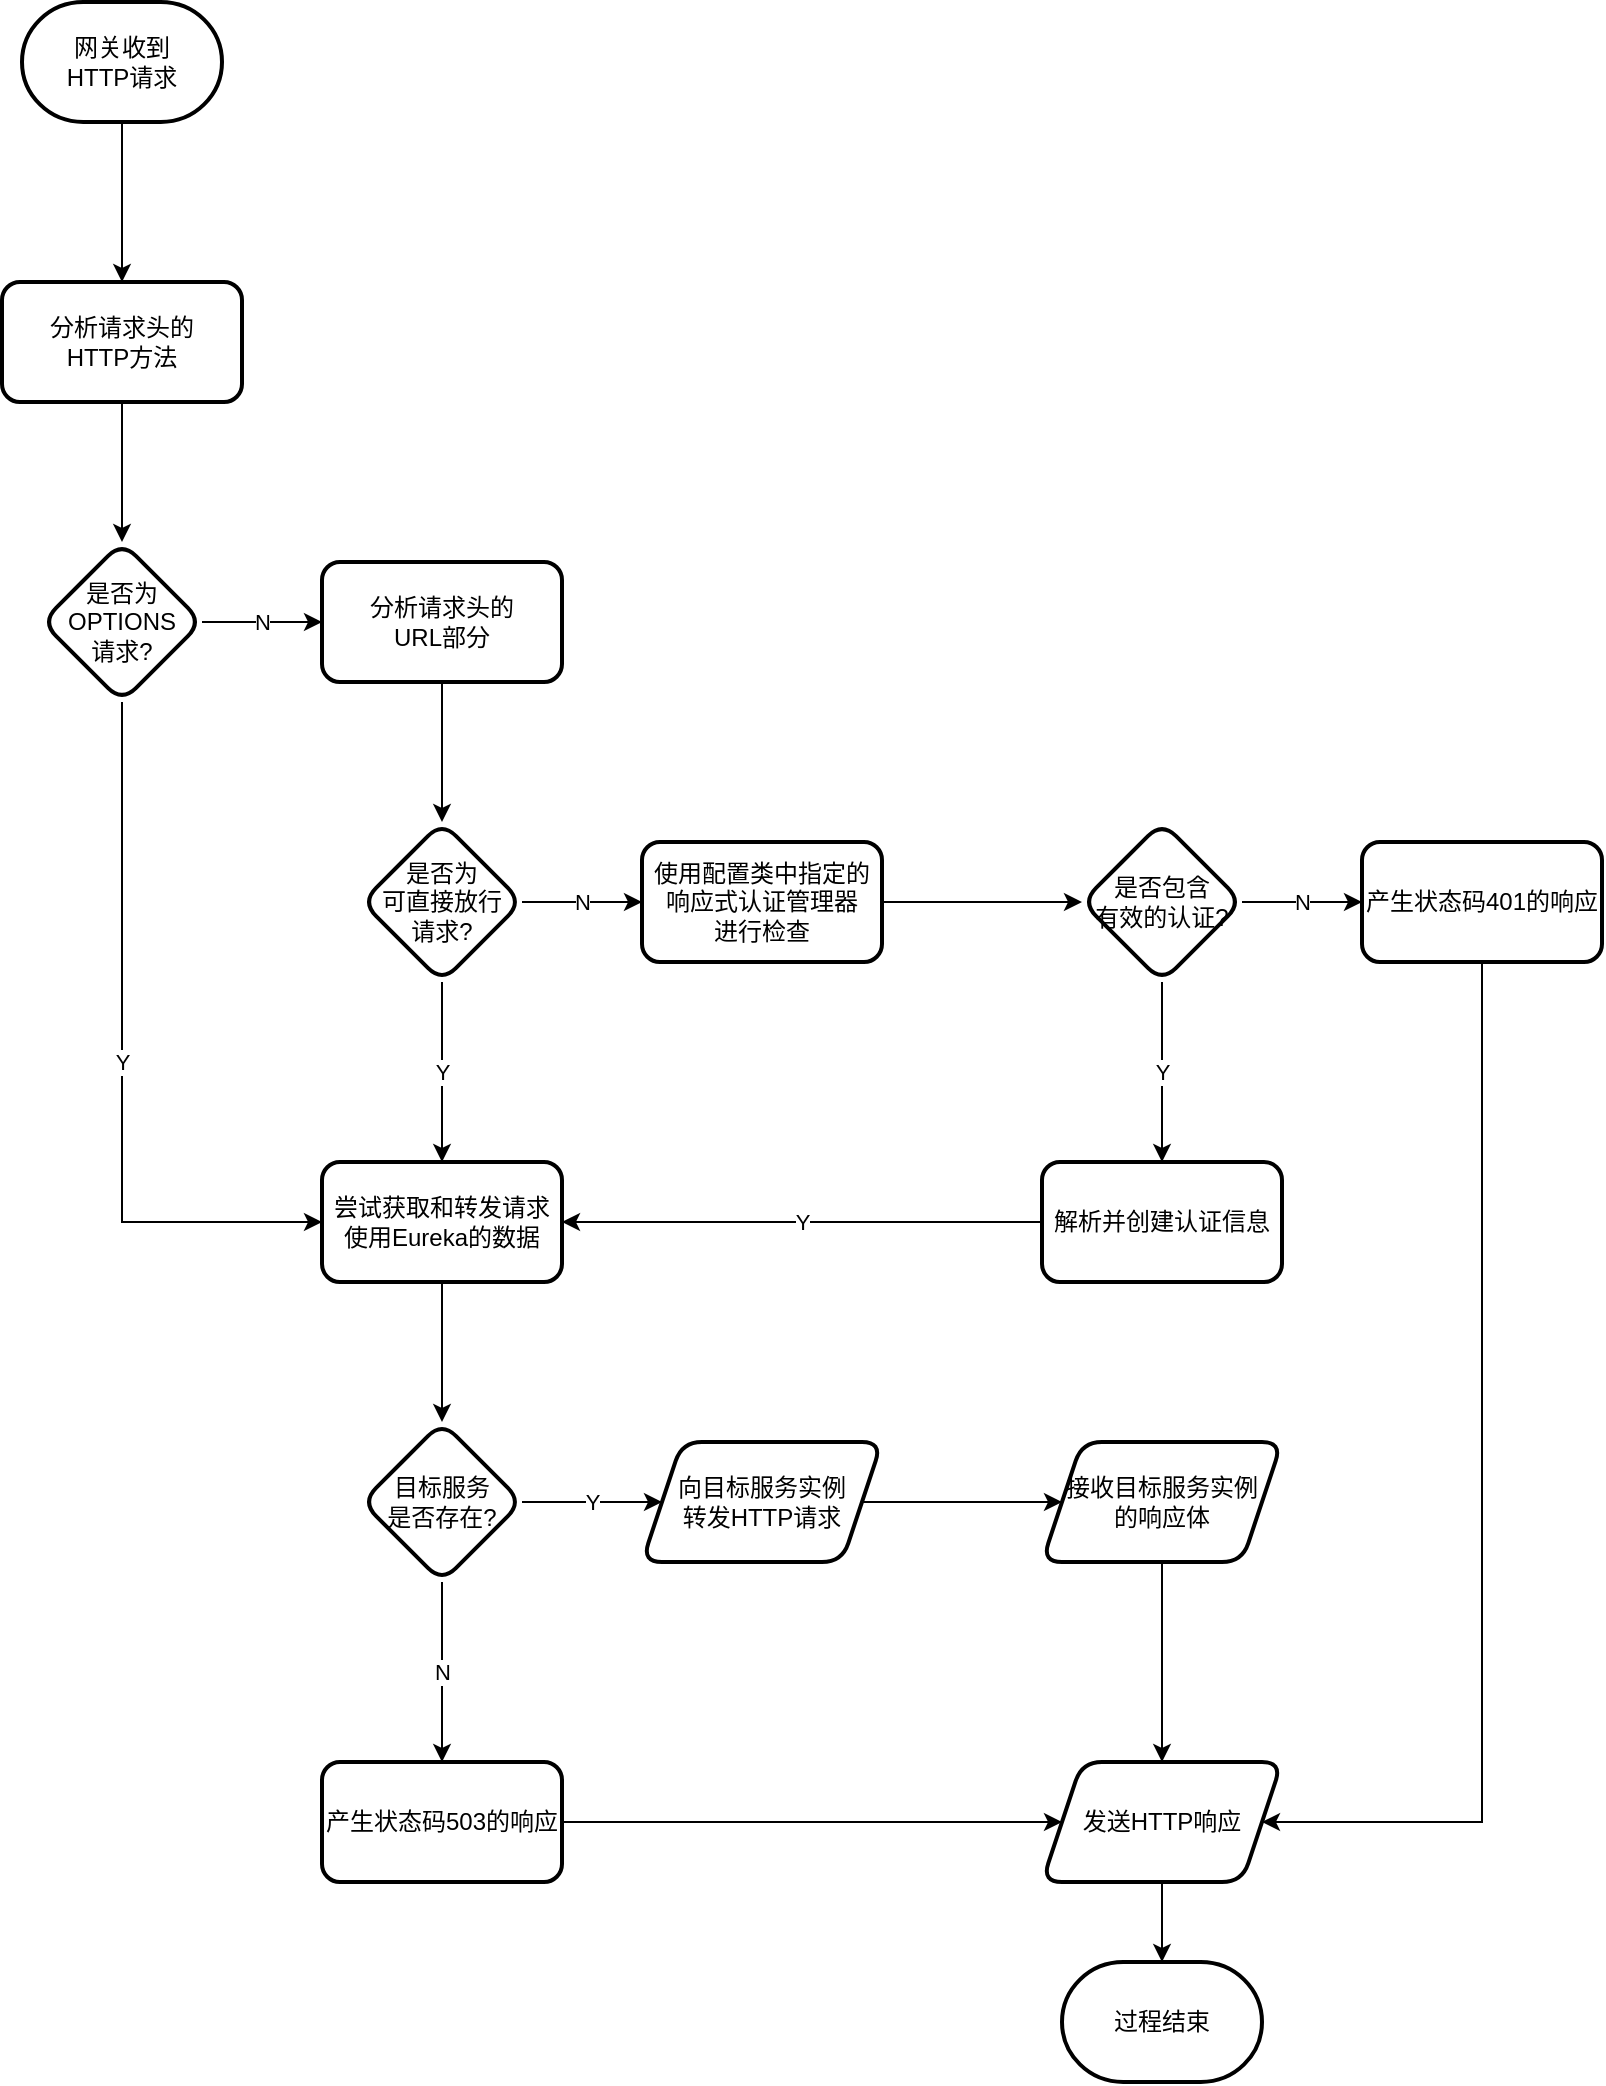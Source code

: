 <mxfile version="24.3.0" type="github">
  <diagram id="C5RBs43oDa-KdzZeNtuy" name="Page-1">
    <mxGraphModel dx="2100" dy="1222" grid="1" gridSize="10" guides="1" tooltips="1" connect="1" arrows="1" fold="1" page="1" pageScale="1" pageWidth="827" pageHeight="1169" math="0" shadow="0">
      <root>
        <mxCell id="WIyWlLk6GJQsqaUBKTNV-0" />
        <mxCell id="WIyWlLk6GJQsqaUBKTNV-1" parent="WIyWlLk6GJQsqaUBKTNV-0" />
        <mxCell id="PgsVm0p4_of5vIdET5s7-9" value="" style="edgeStyle=orthogonalEdgeStyle;rounded=0;orthogonalLoop=1;jettySize=auto;html=1;" edge="1" parent="WIyWlLk6GJQsqaUBKTNV-1" source="PgsVm0p4_of5vIdET5s7-0" target="PgsVm0p4_of5vIdET5s7-3">
          <mxGeometry relative="1" as="geometry" />
        </mxCell>
        <mxCell id="PgsVm0p4_of5vIdET5s7-0" value="网关收到&lt;div&gt;HTTP请求&lt;/div&gt;" style="strokeWidth=2;html=1;shape=mxgraph.flowchart.terminator;whiteSpace=wrap;" vertex="1" parent="WIyWlLk6GJQsqaUBKTNV-1">
          <mxGeometry x="120" y="80" width="100" height="60" as="geometry" />
        </mxCell>
        <mxCell id="PgsVm0p4_of5vIdET5s7-6" value="" style="edgeStyle=orthogonalEdgeStyle;rounded=0;orthogonalLoop=1;jettySize=auto;html=1;" edge="1" parent="WIyWlLk6GJQsqaUBKTNV-1" source="PgsVm0p4_of5vIdET5s7-3" target="PgsVm0p4_of5vIdET5s7-5">
          <mxGeometry relative="1" as="geometry" />
        </mxCell>
        <mxCell id="PgsVm0p4_of5vIdET5s7-3" value="分析请求头的&lt;div&gt;HTTP方法&lt;/div&gt;" style="rounded=1;whiteSpace=wrap;html=1;strokeWidth=2;" vertex="1" parent="WIyWlLk6GJQsqaUBKTNV-1">
          <mxGeometry x="110" y="220" width="120" height="60" as="geometry" />
        </mxCell>
        <mxCell id="PgsVm0p4_of5vIdET5s7-12" value="N" style="edgeStyle=orthogonalEdgeStyle;rounded=0;orthogonalLoop=1;jettySize=auto;html=1;" edge="1" parent="WIyWlLk6GJQsqaUBKTNV-1" source="PgsVm0p4_of5vIdET5s7-5" target="PgsVm0p4_of5vIdET5s7-11">
          <mxGeometry relative="1" as="geometry" />
        </mxCell>
        <mxCell id="PgsVm0p4_of5vIdET5s7-14" value="Y" style="edgeStyle=orthogonalEdgeStyle;rounded=0;orthogonalLoop=1;jettySize=auto;html=1;entryX=0;entryY=0.5;entryDx=0;entryDy=0;" edge="1" parent="WIyWlLk6GJQsqaUBKTNV-1" source="PgsVm0p4_of5vIdET5s7-5" target="PgsVm0p4_of5vIdET5s7-19">
          <mxGeometry relative="1" as="geometry">
            <mxPoint x="170" y="520" as="targetPoint" />
            <Array as="points">
              <mxPoint x="170" y="690" />
            </Array>
          </mxGeometry>
        </mxCell>
        <mxCell id="PgsVm0p4_of5vIdET5s7-5" value="是否为&lt;div&gt;OPTIONS&lt;div&gt;请求?&lt;/div&gt;&lt;/div&gt;" style="rhombus;whiteSpace=wrap;html=1;rounded=1;strokeWidth=2;" vertex="1" parent="WIyWlLk6GJQsqaUBKTNV-1">
          <mxGeometry x="130" y="350" width="80" height="80" as="geometry" />
        </mxCell>
        <mxCell id="PgsVm0p4_of5vIdET5s7-16" value="" style="edgeStyle=orthogonalEdgeStyle;rounded=0;orthogonalLoop=1;jettySize=auto;html=1;" edge="1" parent="WIyWlLk6GJQsqaUBKTNV-1" source="PgsVm0p4_of5vIdET5s7-11" target="PgsVm0p4_of5vIdET5s7-15">
          <mxGeometry relative="1" as="geometry" />
        </mxCell>
        <mxCell id="PgsVm0p4_of5vIdET5s7-11" value="分析请求头的&lt;div&gt;URL部分&lt;/div&gt;" style="whiteSpace=wrap;html=1;rounded=1;strokeWidth=2;" vertex="1" parent="WIyWlLk6GJQsqaUBKTNV-1">
          <mxGeometry x="270" y="360" width="120" height="60" as="geometry" />
        </mxCell>
        <mxCell id="PgsVm0p4_of5vIdET5s7-18" value="N" style="edgeStyle=orthogonalEdgeStyle;rounded=0;orthogonalLoop=1;jettySize=auto;html=1;" edge="1" parent="WIyWlLk6GJQsqaUBKTNV-1" source="PgsVm0p4_of5vIdET5s7-15" target="PgsVm0p4_of5vIdET5s7-17">
          <mxGeometry relative="1" as="geometry" />
        </mxCell>
        <mxCell id="PgsVm0p4_of5vIdET5s7-20" value="Y" style="edgeStyle=orthogonalEdgeStyle;rounded=0;orthogonalLoop=1;jettySize=auto;html=1;" edge="1" parent="WIyWlLk6GJQsqaUBKTNV-1" source="PgsVm0p4_of5vIdET5s7-15" target="PgsVm0p4_of5vIdET5s7-19">
          <mxGeometry relative="1" as="geometry" />
        </mxCell>
        <mxCell id="PgsVm0p4_of5vIdET5s7-15" value="是否为&lt;div&gt;可直接放行&lt;/div&gt;&lt;div&gt;请求?&lt;/div&gt;" style="rhombus;whiteSpace=wrap;html=1;rounded=1;strokeWidth=2;" vertex="1" parent="WIyWlLk6GJQsqaUBKTNV-1">
          <mxGeometry x="290" y="490" width="80" height="80" as="geometry" />
        </mxCell>
        <mxCell id="PgsVm0p4_of5vIdET5s7-24" value="" style="edgeStyle=orthogonalEdgeStyle;rounded=0;orthogonalLoop=1;jettySize=auto;html=1;" edge="1" parent="WIyWlLk6GJQsqaUBKTNV-1" source="PgsVm0p4_of5vIdET5s7-17" target="PgsVm0p4_of5vIdET5s7-23">
          <mxGeometry relative="1" as="geometry" />
        </mxCell>
        <mxCell id="PgsVm0p4_of5vIdET5s7-17" value="使用配置类中指定的&lt;div&gt;响应式认证管理器&lt;/div&gt;&lt;div&gt;进行检查&lt;/div&gt;" style="whiteSpace=wrap;html=1;rounded=1;strokeWidth=2;" vertex="1" parent="WIyWlLk6GJQsqaUBKTNV-1">
          <mxGeometry x="430" y="500" width="120" height="60" as="geometry" />
        </mxCell>
        <mxCell id="PgsVm0p4_of5vIdET5s7-32" value="" style="edgeStyle=orthogonalEdgeStyle;rounded=0;orthogonalLoop=1;jettySize=auto;html=1;" edge="1" parent="WIyWlLk6GJQsqaUBKTNV-1" source="PgsVm0p4_of5vIdET5s7-19" target="PgsVm0p4_of5vIdET5s7-31">
          <mxGeometry relative="1" as="geometry" />
        </mxCell>
        <mxCell id="PgsVm0p4_of5vIdET5s7-19" value="尝试获取和转发请求&lt;div&gt;使用Eureka的数据&lt;/div&gt;" style="whiteSpace=wrap;html=1;rounded=1;strokeWidth=2;" vertex="1" parent="WIyWlLk6GJQsqaUBKTNV-1">
          <mxGeometry x="270" y="660" width="120" height="60" as="geometry" />
        </mxCell>
        <mxCell id="PgsVm0p4_of5vIdET5s7-26" value="N" style="edgeStyle=orthogonalEdgeStyle;rounded=0;orthogonalLoop=1;jettySize=auto;html=1;" edge="1" parent="WIyWlLk6GJQsqaUBKTNV-1" source="PgsVm0p4_of5vIdET5s7-23" target="PgsVm0p4_of5vIdET5s7-25">
          <mxGeometry relative="1" as="geometry" />
        </mxCell>
        <mxCell id="PgsVm0p4_of5vIdET5s7-29" value="Y" style="edgeStyle=orthogonalEdgeStyle;rounded=0;orthogonalLoop=1;jettySize=auto;html=1;" edge="1" parent="WIyWlLk6GJQsqaUBKTNV-1" source="PgsVm0p4_of5vIdET5s7-23" target="PgsVm0p4_of5vIdET5s7-28">
          <mxGeometry relative="1" as="geometry" />
        </mxCell>
        <mxCell id="PgsVm0p4_of5vIdET5s7-23" value="是否包含&lt;div&gt;有效的认证?&lt;/div&gt;" style="rhombus;whiteSpace=wrap;html=1;rounded=1;strokeWidth=2;" vertex="1" parent="WIyWlLk6GJQsqaUBKTNV-1">
          <mxGeometry x="650" y="490" width="80" height="80" as="geometry" />
        </mxCell>
        <mxCell id="PgsVm0p4_of5vIdET5s7-44" style="edgeStyle=orthogonalEdgeStyle;rounded=0;orthogonalLoop=1;jettySize=auto;html=1;entryX=1;entryY=0.5;entryDx=0;entryDy=0;" edge="1" parent="WIyWlLk6GJQsqaUBKTNV-1" source="PgsVm0p4_of5vIdET5s7-25" target="PgsVm0p4_of5vIdET5s7-41">
          <mxGeometry relative="1" as="geometry">
            <Array as="points">
              <mxPoint x="850" y="990" />
            </Array>
          </mxGeometry>
        </mxCell>
        <mxCell id="PgsVm0p4_of5vIdET5s7-25" value="产生状态码401的响应" style="whiteSpace=wrap;html=1;rounded=1;strokeWidth=2;" vertex="1" parent="WIyWlLk6GJQsqaUBKTNV-1">
          <mxGeometry x="790" y="500" width="120" height="60" as="geometry" />
        </mxCell>
        <mxCell id="PgsVm0p4_of5vIdET5s7-30" value="Y" style="edgeStyle=orthogonalEdgeStyle;rounded=0;orthogonalLoop=1;jettySize=auto;html=1;" edge="1" parent="WIyWlLk6GJQsqaUBKTNV-1" source="PgsVm0p4_of5vIdET5s7-28" target="PgsVm0p4_of5vIdET5s7-19">
          <mxGeometry relative="1" as="geometry" />
        </mxCell>
        <mxCell id="PgsVm0p4_of5vIdET5s7-28" value="解析并创建认证信息" style="whiteSpace=wrap;html=1;rounded=1;strokeWidth=2;" vertex="1" parent="WIyWlLk6GJQsqaUBKTNV-1">
          <mxGeometry x="630" y="660" width="120" height="60" as="geometry" />
        </mxCell>
        <mxCell id="PgsVm0p4_of5vIdET5s7-34" value="N" style="edgeStyle=orthogonalEdgeStyle;rounded=0;orthogonalLoop=1;jettySize=auto;html=1;" edge="1" parent="WIyWlLk6GJQsqaUBKTNV-1" source="PgsVm0p4_of5vIdET5s7-31" target="PgsVm0p4_of5vIdET5s7-33">
          <mxGeometry relative="1" as="geometry" />
        </mxCell>
        <mxCell id="PgsVm0p4_of5vIdET5s7-38" value="Y" style="edgeStyle=orthogonalEdgeStyle;rounded=0;orthogonalLoop=1;jettySize=auto;html=1;" edge="1" parent="WIyWlLk6GJQsqaUBKTNV-1" source="PgsVm0p4_of5vIdET5s7-31" target="PgsVm0p4_of5vIdET5s7-37">
          <mxGeometry relative="1" as="geometry" />
        </mxCell>
        <mxCell id="PgsVm0p4_of5vIdET5s7-31" value="目标服务&lt;div&gt;是否存在?&lt;/div&gt;" style="rhombus;whiteSpace=wrap;html=1;rounded=1;strokeWidth=2;" vertex="1" parent="WIyWlLk6GJQsqaUBKTNV-1">
          <mxGeometry x="290" y="790" width="80" height="80" as="geometry" />
        </mxCell>
        <mxCell id="PgsVm0p4_of5vIdET5s7-43" style="edgeStyle=orthogonalEdgeStyle;rounded=0;orthogonalLoop=1;jettySize=auto;html=1;" edge="1" parent="WIyWlLk6GJQsqaUBKTNV-1" source="PgsVm0p4_of5vIdET5s7-33" target="PgsVm0p4_of5vIdET5s7-41">
          <mxGeometry relative="1" as="geometry" />
        </mxCell>
        <mxCell id="PgsVm0p4_of5vIdET5s7-33" value="产生状态码503的响应" style="whiteSpace=wrap;html=1;rounded=1;strokeWidth=2;" vertex="1" parent="WIyWlLk6GJQsqaUBKTNV-1">
          <mxGeometry x="270" y="960" width="120" height="60" as="geometry" />
        </mxCell>
        <mxCell id="PgsVm0p4_of5vIdET5s7-40" value="" style="edgeStyle=orthogonalEdgeStyle;rounded=0;orthogonalLoop=1;jettySize=auto;html=1;" edge="1" parent="WIyWlLk6GJQsqaUBKTNV-1" source="PgsVm0p4_of5vIdET5s7-37" target="PgsVm0p4_of5vIdET5s7-39">
          <mxGeometry relative="1" as="geometry" />
        </mxCell>
        <mxCell id="PgsVm0p4_of5vIdET5s7-37" value="向目标服务实例&lt;div&gt;转发HTTP请求&lt;/div&gt;" style="shape=parallelogram;perimeter=parallelogramPerimeter;whiteSpace=wrap;html=1;fixedSize=1;rounded=1;strokeWidth=2;" vertex="1" parent="WIyWlLk6GJQsqaUBKTNV-1">
          <mxGeometry x="430" y="800" width="120" height="60" as="geometry" />
        </mxCell>
        <mxCell id="PgsVm0p4_of5vIdET5s7-42" value="" style="edgeStyle=orthogonalEdgeStyle;rounded=0;orthogonalLoop=1;jettySize=auto;html=1;" edge="1" parent="WIyWlLk6GJQsqaUBKTNV-1" source="PgsVm0p4_of5vIdET5s7-39" target="PgsVm0p4_of5vIdET5s7-41">
          <mxGeometry relative="1" as="geometry" />
        </mxCell>
        <mxCell id="PgsVm0p4_of5vIdET5s7-39" value="接收目标服务实例&lt;div&gt;的响应体&lt;/div&gt;" style="shape=parallelogram;perimeter=parallelogramPerimeter;whiteSpace=wrap;html=1;fixedSize=1;rounded=1;strokeWidth=2;" vertex="1" parent="WIyWlLk6GJQsqaUBKTNV-1">
          <mxGeometry x="630" y="800" width="120" height="60" as="geometry" />
        </mxCell>
        <mxCell id="PgsVm0p4_of5vIdET5s7-48" value="" style="edgeStyle=orthogonalEdgeStyle;rounded=0;orthogonalLoop=1;jettySize=auto;html=1;" edge="1" parent="WIyWlLk6GJQsqaUBKTNV-1" source="PgsVm0p4_of5vIdET5s7-41" target="PgsVm0p4_of5vIdET5s7-47">
          <mxGeometry relative="1" as="geometry" />
        </mxCell>
        <mxCell id="PgsVm0p4_of5vIdET5s7-41" value="发送HTTP响应" style="shape=parallelogram;perimeter=parallelogramPerimeter;whiteSpace=wrap;html=1;fixedSize=1;rounded=1;strokeWidth=2;" vertex="1" parent="WIyWlLk6GJQsqaUBKTNV-1">
          <mxGeometry x="630" y="960" width="120" height="60" as="geometry" />
        </mxCell>
        <mxCell id="PgsVm0p4_of5vIdET5s7-47" value="过程结束" style="strokeWidth=2;html=1;shape=mxgraph.flowchart.terminator;whiteSpace=wrap;" vertex="1" parent="WIyWlLk6GJQsqaUBKTNV-1">
          <mxGeometry x="640" y="1060" width="100" height="60" as="geometry" />
        </mxCell>
      </root>
    </mxGraphModel>
  </diagram>
</mxfile>
